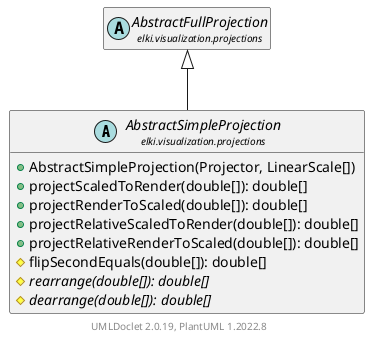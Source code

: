 @startuml
    remove .*\.(Instance|Par|Parameterizer|Factory)$
    set namespaceSeparator none
    hide empty fields
    hide empty methods

    abstract class "<size:14>AbstractSimpleProjection\n<size:10>elki.visualization.projections" as elki.visualization.projections.AbstractSimpleProjection [[AbstractSimpleProjection.html]] {
        +AbstractSimpleProjection(Projector, LinearScale[])
        +projectScaledToRender(double[]): double[]
        +projectRenderToScaled(double[]): double[]
        +projectRelativeScaledToRender(double[]): double[]
        +projectRelativeRenderToScaled(double[]): double[]
        #flipSecondEquals(double[]): double[]
        {abstract} #rearrange(double[]): double[]
        {abstract} #dearrange(double[]): double[]
    }

    abstract class "<size:14>AbstractFullProjection\n<size:10>elki.visualization.projections" as elki.visualization.projections.AbstractFullProjection [[AbstractFullProjection.html]]

    elki.visualization.projections.AbstractFullProjection <|-- elki.visualization.projections.AbstractSimpleProjection

    center footer UMLDoclet 2.0.19, PlantUML 1.2022.8
@enduml
